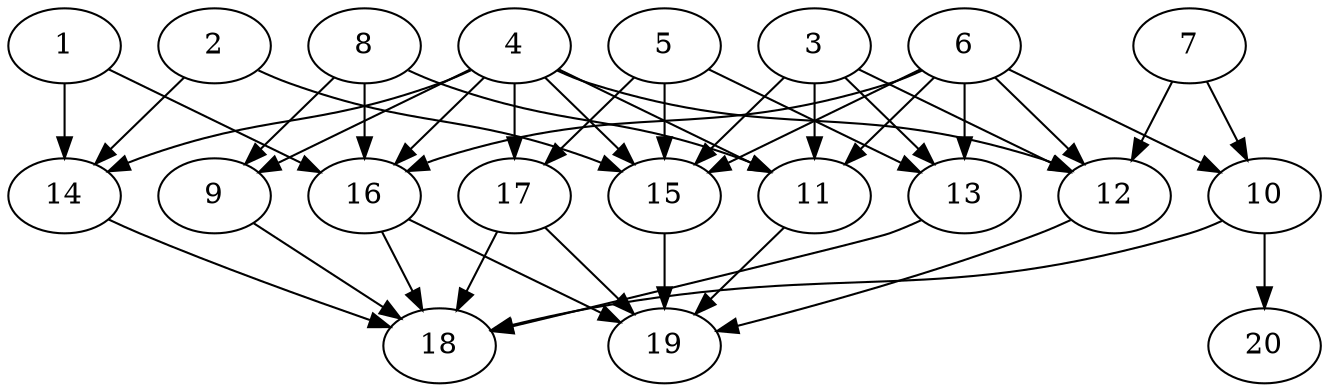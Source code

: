 // DAG automatically generated by daggen at Thu Oct  3 13:58:43 2019
// ./daggen --dot -n 20 --ccr 0.4 --fat 0.7 --regular 0.7 --density 0.7 --mindata 5242880 --maxdata 52428800 
digraph G {
  1 [size="69350400", alpha="0.17", expect_size="27740160"] 
  1 -> 14 [size ="27740160"]
  1 -> 16 [size ="27740160"]
  2 [size="67161600", alpha="0.15", expect_size="26864640"] 
  2 -> 14 [size ="26864640"]
  2 -> 15 [size ="26864640"]
  3 [size="58547200", alpha="0.04", expect_size="23418880"] 
  3 -> 11 [size ="23418880"]
  3 -> 12 [size ="23418880"]
  3 -> 13 [size ="23418880"]
  3 -> 15 [size ="23418880"]
  4 [size="48176640", alpha="0.08", expect_size="19270656"] 
  4 -> 9 [size ="19270656"]
  4 -> 11 [size ="19270656"]
  4 -> 12 [size ="19270656"]
  4 -> 14 [size ="19270656"]
  4 -> 15 [size ="19270656"]
  4 -> 16 [size ="19270656"]
  4 -> 17 [size ="19270656"]
  5 [size="32924160", alpha="0.13", expect_size="13169664"] 
  5 -> 13 [size ="13169664"]
  5 -> 15 [size ="13169664"]
  5 -> 17 [size ="13169664"]
  6 [size="61248000", alpha="0.13", expect_size="24499200"] 
  6 -> 10 [size ="24499200"]
  6 -> 11 [size ="24499200"]
  6 -> 12 [size ="24499200"]
  6 -> 13 [size ="24499200"]
  6 -> 15 [size ="24499200"]
  6 -> 16 [size ="24499200"]
  7 [size="94182400", alpha="0.13", expect_size="37672960"] 
  7 -> 10 [size ="37672960"]
  7 -> 12 [size ="37672960"]
  8 [size="85419520", alpha="0.04", expect_size="34167808"] 
  8 -> 9 [size ="34167808"]
  8 -> 11 [size ="34167808"]
  8 -> 16 [size ="34167808"]
  9 [size="21209600", alpha="0.02", expect_size="8483840"] 
  9 -> 18 [size ="8483840"]
  10 [size="58690560", alpha="0.00", expect_size="23476224"] 
  10 -> 18 [size ="23476224"]
  10 -> 20 [size ="23476224"]
  11 [size="96222720", alpha="0.16", expect_size="38489088"] 
  11 -> 19 [size ="38489088"]
  12 [size="81438720", alpha="0.19", expect_size="32575488"] 
  12 -> 19 [size ="32575488"]
  13 [size="52861440", alpha="0.19", expect_size="21144576"] 
  13 -> 18 [size ="21144576"]
  14 [size="76518400", alpha="0.19", expect_size="30607360"] 
  14 -> 18 [size ="30607360"]
  15 [size="124971520", alpha="0.09", expect_size="49988608"] 
  15 -> 19 [size ="49988608"]
  16 [size="82099200", alpha="0.01", expect_size="32839680"] 
  16 -> 18 [size ="32839680"]
  16 -> 19 [size ="32839680"]
  17 [size="38625280", alpha="0.08", expect_size="15450112"] 
  17 -> 18 [size ="15450112"]
  17 -> 19 [size ="15450112"]
  18 [size="112719360", alpha="0.01", expect_size="45087744"] 
  19 [size="17052160", alpha="0.02", expect_size="6820864"] 
  20 [size="29294080", alpha="0.15", expect_size="11717632"] 
}
